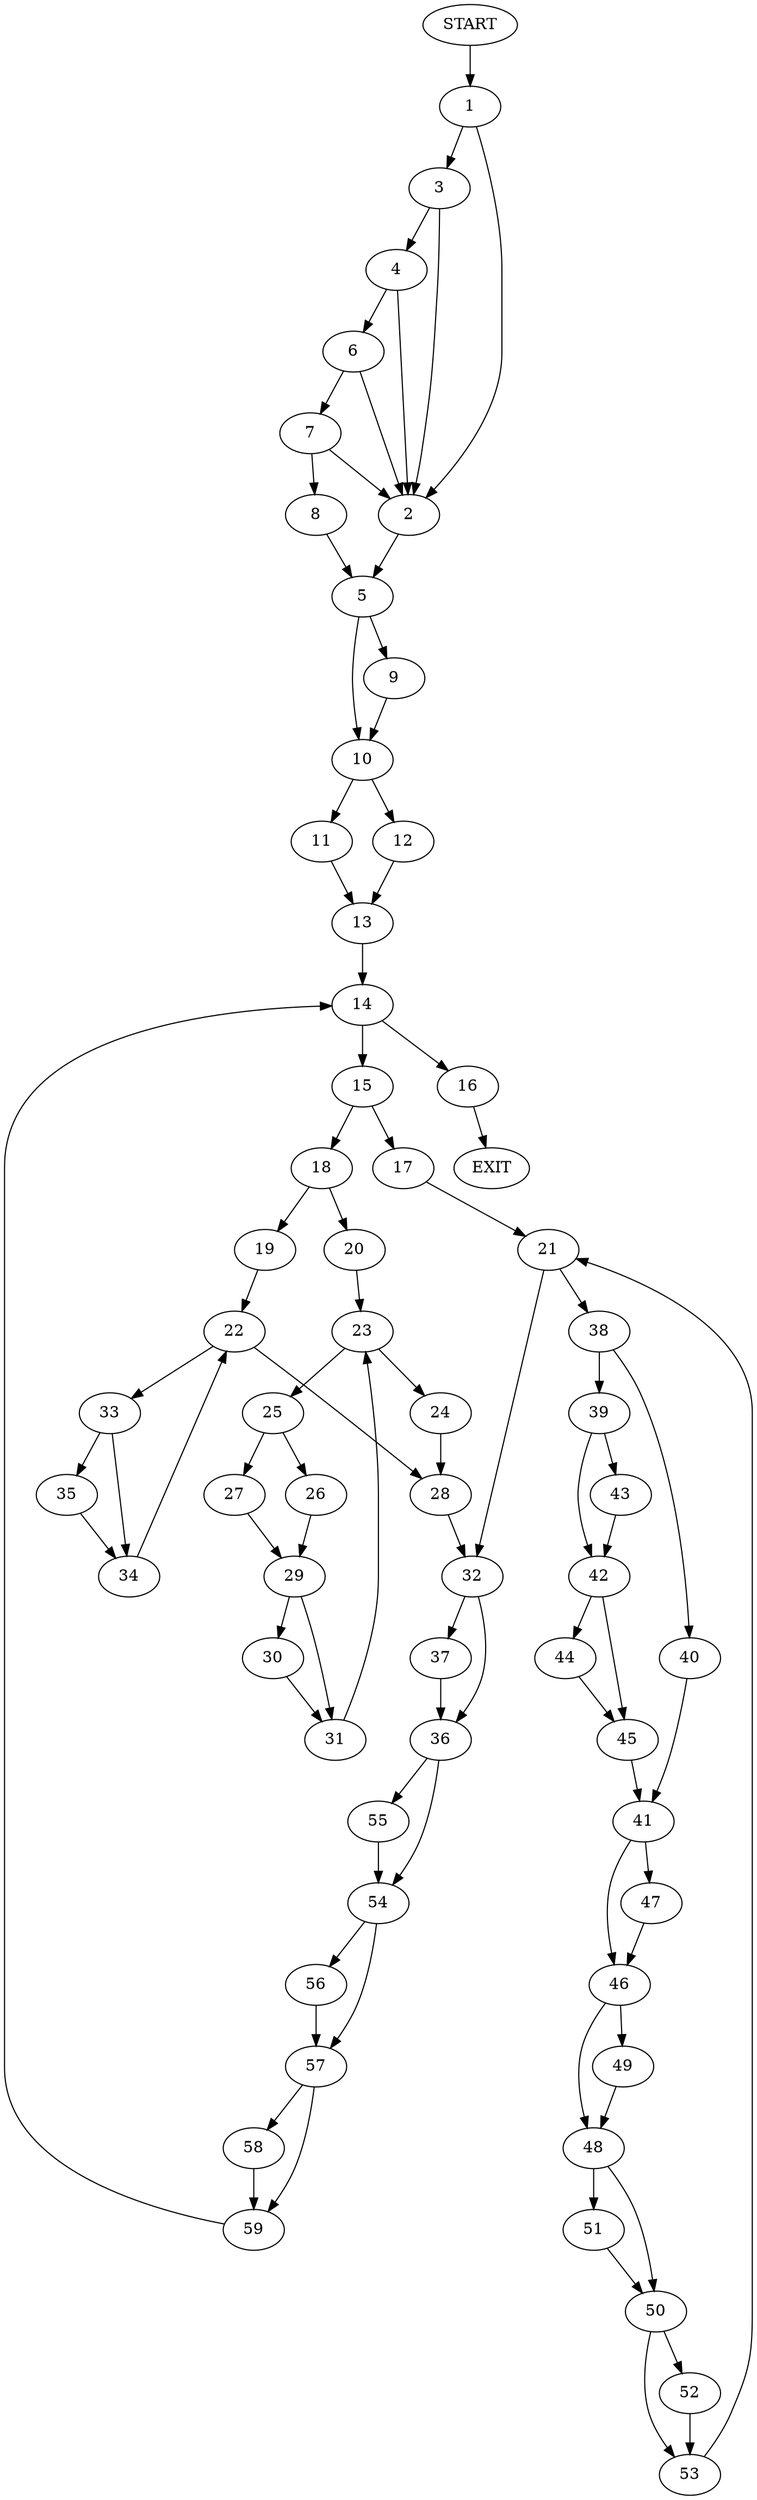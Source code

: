 digraph {
0 [label="START"]
60 [label="EXIT"]
0 -> 1
1 -> 2
1 -> 3
3 -> 4
3 -> 2
2 -> 5
4 -> 6
4 -> 2
6 -> 7
6 -> 2
7 -> 8
7 -> 2
8 -> 5
5 -> 9
5 -> 10
9 -> 10
10 -> 11
10 -> 12
12 -> 13
11 -> 13
13 -> 14
14 -> 15
14 -> 16
15 -> 17
15 -> 18
16 -> 60
18 -> 19
18 -> 20
17 -> 21
19 -> 22
20 -> 23
23 -> 24
23 -> 25
25 -> 26
25 -> 27
24 -> 28
26 -> 29
27 -> 29
29 -> 30
29 -> 31
30 -> 31
31 -> 23
28 -> 32
22 -> 28
22 -> 33
33 -> 34
33 -> 35
34 -> 22
35 -> 34
32 -> 36
32 -> 37
21 -> 38
21 -> 32
38 -> 39
38 -> 40
40 -> 41
39 -> 42
39 -> 43
43 -> 42
42 -> 44
42 -> 45
44 -> 45
45 -> 41
41 -> 46
41 -> 47
47 -> 46
46 -> 48
46 -> 49
48 -> 50
48 -> 51
49 -> 48
50 -> 52
50 -> 53
51 -> 50
53 -> 21
52 -> 53
37 -> 36
36 -> 54
36 -> 55
55 -> 54
54 -> 56
54 -> 57
57 -> 58
57 -> 59
56 -> 57
58 -> 59
59 -> 14
}
